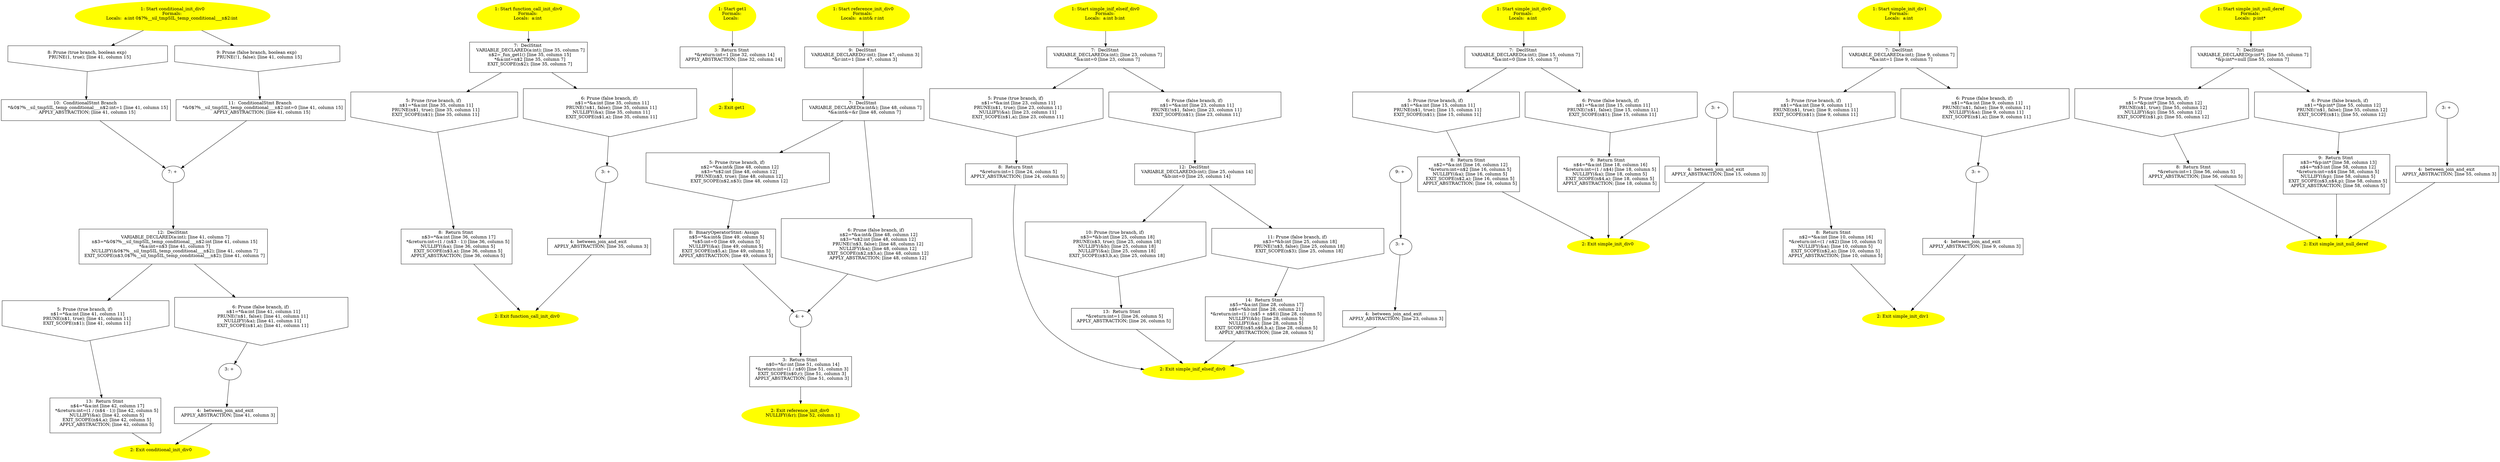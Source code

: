 /* @generated */
digraph cfg {
"conditional_init_div0#15409862859031639280.1a402395676f14cae9f26917a820e9ed_1" [label="1: Start conditional_init_div0\nFormals: \nLocals:  a:int 0$?%__sil_tmpSIL_temp_conditional___n$2:int \n  " color=yellow style=filled]
	

	 "conditional_init_div0#15409862859031639280.1a402395676f14cae9f26917a820e9ed_1" -> "conditional_init_div0#15409862859031639280.1a402395676f14cae9f26917a820e9ed_8" ;
	 "conditional_init_div0#15409862859031639280.1a402395676f14cae9f26917a820e9ed_1" -> "conditional_init_div0#15409862859031639280.1a402395676f14cae9f26917a820e9ed_9" ;
"conditional_init_div0#15409862859031639280.1a402395676f14cae9f26917a820e9ed_2" [label="2: Exit conditional_init_div0 \n  " color=yellow style=filled]
	

"conditional_init_div0#15409862859031639280.1a402395676f14cae9f26917a820e9ed_3" [label="3: + \n  " ]
	

	 "conditional_init_div0#15409862859031639280.1a402395676f14cae9f26917a820e9ed_3" -> "conditional_init_div0#15409862859031639280.1a402395676f14cae9f26917a820e9ed_4" ;
"conditional_init_div0#15409862859031639280.1a402395676f14cae9f26917a820e9ed_4" [label="4:  between_join_and_exit \n   APPLY_ABSTRACTION; [line 41, column 3]\n " shape="box"]
	

	 "conditional_init_div0#15409862859031639280.1a402395676f14cae9f26917a820e9ed_4" -> "conditional_init_div0#15409862859031639280.1a402395676f14cae9f26917a820e9ed_2" ;
"conditional_init_div0#15409862859031639280.1a402395676f14cae9f26917a820e9ed_5" [label="5: Prune (true branch, if) \n   n$1=*&a:int [line 41, column 11]\n  PRUNE(n$1, true); [line 41, column 11]\n  EXIT_SCOPE(n$1); [line 41, column 11]\n " shape="invhouse"]
	

	 "conditional_init_div0#15409862859031639280.1a402395676f14cae9f26917a820e9ed_5" -> "conditional_init_div0#15409862859031639280.1a402395676f14cae9f26917a820e9ed_13" ;
"conditional_init_div0#15409862859031639280.1a402395676f14cae9f26917a820e9ed_6" [label="6: Prune (false branch, if) \n   n$1=*&a:int [line 41, column 11]\n  PRUNE(!n$1, false); [line 41, column 11]\n  NULLIFY(&a); [line 41, column 11]\n  EXIT_SCOPE(n$1,a); [line 41, column 11]\n " shape="invhouse"]
	

	 "conditional_init_div0#15409862859031639280.1a402395676f14cae9f26917a820e9ed_6" -> "conditional_init_div0#15409862859031639280.1a402395676f14cae9f26917a820e9ed_3" ;
"conditional_init_div0#15409862859031639280.1a402395676f14cae9f26917a820e9ed_7" [label="7: + \n  " ]
	

	 "conditional_init_div0#15409862859031639280.1a402395676f14cae9f26917a820e9ed_7" -> "conditional_init_div0#15409862859031639280.1a402395676f14cae9f26917a820e9ed_12" ;
"conditional_init_div0#15409862859031639280.1a402395676f14cae9f26917a820e9ed_8" [label="8: Prune (true branch, boolean exp) \n   PRUNE(1, true); [line 41, column 15]\n " shape="invhouse"]
	

	 "conditional_init_div0#15409862859031639280.1a402395676f14cae9f26917a820e9ed_8" -> "conditional_init_div0#15409862859031639280.1a402395676f14cae9f26917a820e9ed_10" ;
"conditional_init_div0#15409862859031639280.1a402395676f14cae9f26917a820e9ed_9" [label="9: Prune (false branch, boolean exp) \n   PRUNE(!1, false); [line 41, column 15]\n " shape="invhouse"]
	

	 "conditional_init_div0#15409862859031639280.1a402395676f14cae9f26917a820e9ed_9" -> "conditional_init_div0#15409862859031639280.1a402395676f14cae9f26917a820e9ed_11" ;
"conditional_init_div0#15409862859031639280.1a402395676f14cae9f26917a820e9ed_10" [label="10:  ConditionalStmt Branch \n   *&0$?%__sil_tmpSIL_temp_conditional___n$2:int=1 [line 41, column 15]\n  APPLY_ABSTRACTION; [line 41, column 15]\n " shape="box"]
	

	 "conditional_init_div0#15409862859031639280.1a402395676f14cae9f26917a820e9ed_10" -> "conditional_init_div0#15409862859031639280.1a402395676f14cae9f26917a820e9ed_7" ;
"conditional_init_div0#15409862859031639280.1a402395676f14cae9f26917a820e9ed_11" [label="11:  ConditionalStmt Branch \n   *&0$?%__sil_tmpSIL_temp_conditional___n$2:int=0 [line 41, column 15]\n  APPLY_ABSTRACTION; [line 41, column 15]\n " shape="box"]
	

	 "conditional_init_div0#15409862859031639280.1a402395676f14cae9f26917a820e9ed_11" -> "conditional_init_div0#15409862859031639280.1a402395676f14cae9f26917a820e9ed_7" ;
"conditional_init_div0#15409862859031639280.1a402395676f14cae9f26917a820e9ed_12" [label="12:  DeclStmt \n   VARIABLE_DECLARED(a:int); [line 41, column 7]\n  n$3=*&0$?%__sil_tmpSIL_temp_conditional___n$2:int [line 41, column 15]\n  *&a:int=n$3 [line 41, column 7]\n  NULLIFY(&0$?%__sil_tmpSIL_temp_conditional___n$2); [line 41, column 7]\n  EXIT_SCOPE(n$3,0$?%__sil_tmpSIL_temp_conditional___n$2); [line 41, column 7]\n " shape="box"]
	

	 "conditional_init_div0#15409862859031639280.1a402395676f14cae9f26917a820e9ed_12" -> "conditional_init_div0#15409862859031639280.1a402395676f14cae9f26917a820e9ed_5" ;
	 "conditional_init_div0#15409862859031639280.1a402395676f14cae9f26917a820e9ed_12" -> "conditional_init_div0#15409862859031639280.1a402395676f14cae9f26917a820e9ed_6" ;
"conditional_init_div0#15409862859031639280.1a402395676f14cae9f26917a820e9ed_13" [label="13:  Return Stmt \n   n$4=*&a:int [line 42, column 17]\n  *&return:int=(1 / (n$4 - 1)) [line 42, column 5]\n  NULLIFY(&a); [line 42, column 5]\n  EXIT_SCOPE(n$4,a); [line 42, column 5]\n  APPLY_ABSTRACTION; [line 42, column 5]\n " shape="box"]
	

	 "conditional_init_div0#15409862859031639280.1a402395676f14cae9f26917a820e9ed_13" -> "conditional_init_div0#15409862859031639280.1a402395676f14cae9f26917a820e9ed_2" ;
"function_call_init_div0#7458225874916439501.0ec340f42ffbe340a808e1b8bee4f555_1" [label="1: Start function_call_init_div0\nFormals: \nLocals:  a:int \n  " color=yellow style=filled]
	

	 "function_call_init_div0#7458225874916439501.0ec340f42ffbe340a808e1b8bee4f555_1" -> "function_call_init_div0#7458225874916439501.0ec340f42ffbe340a808e1b8bee4f555_7" ;
"function_call_init_div0#7458225874916439501.0ec340f42ffbe340a808e1b8bee4f555_2" [label="2: Exit function_call_init_div0 \n  " color=yellow style=filled]
	

"function_call_init_div0#7458225874916439501.0ec340f42ffbe340a808e1b8bee4f555_3" [label="3: + \n  " ]
	

	 "function_call_init_div0#7458225874916439501.0ec340f42ffbe340a808e1b8bee4f555_3" -> "function_call_init_div0#7458225874916439501.0ec340f42ffbe340a808e1b8bee4f555_4" ;
"function_call_init_div0#7458225874916439501.0ec340f42ffbe340a808e1b8bee4f555_4" [label="4:  between_join_and_exit \n   APPLY_ABSTRACTION; [line 35, column 3]\n " shape="box"]
	

	 "function_call_init_div0#7458225874916439501.0ec340f42ffbe340a808e1b8bee4f555_4" -> "function_call_init_div0#7458225874916439501.0ec340f42ffbe340a808e1b8bee4f555_2" ;
"function_call_init_div0#7458225874916439501.0ec340f42ffbe340a808e1b8bee4f555_5" [label="5: Prune (true branch, if) \n   n$1=*&a:int [line 35, column 11]\n  PRUNE(n$1, true); [line 35, column 11]\n  EXIT_SCOPE(n$1); [line 35, column 11]\n " shape="invhouse"]
	

	 "function_call_init_div0#7458225874916439501.0ec340f42ffbe340a808e1b8bee4f555_5" -> "function_call_init_div0#7458225874916439501.0ec340f42ffbe340a808e1b8bee4f555_8" ;
"function_call_init_div0#7458225874916439501.0ec340f42ffbe340a808e1b8bee4f555_6" [label="6: Prune (false branch, if) \n   n$1=*&a:int [line 35, column 11]\n  PRUNE(!n$1, false); [line 35, column 11]\n  NULLIFY(&a); [line 35, column 11]\n  EXIT_SCOPE(n$1,a); [line 35, column 11]\n " shape="invhouse"]
	

	 "function_call_init_div0#7458225874916439501.0ec340f42ffbe340a808e1b8bee4f555_6" -> "function_call_init_div0#7458225874916439501.0ec340f42ffbe340a808e1b8bee4f555_3" ;
"function_call_init_div0#7458225874916439501.0ec340f42ffbe340a808e1b8bee4f555_7" [label="7:  DeclStmt \n   VARIABLE_DECLARED(a:int); [line 35, column 7]\n  n$2=_fun_get1() [line 35, column 15]\n  *&a:int=n$2 [line 35, column 7]\n  EXIT_SCOPE(n$2); [line 35, column 7]\n " shape="box"]
	

	 "function_call_init_div0#7458225874916439501.0ec340f42ffbe340a808e1b8bee4f555_7" -> "function_call_init_div0#7458225874916439501.0ec340f42ffbe340a808e1b8bee4f555_5" ;
	 "function_call_init_div0#7458225874916439501.0ec340f42ffbe340a808e1b8bee4f555_7" -> "function_call_init_div0#7458225874916439501.0ec340f42ffbe340a808e1b8bee4f555_6" ;
"function_call_init_div0#7458225874916439501.0ec340f42ffbe340a808e1b8bee4f555_8" [label="8:  Return Stmt \n   n$3=*&a:int [line 36, column 17]\n  *&return:int=(1 / (n$3 - 1)) [line 36, column 5]\n  NULLIFY(&a); [line 36, column 5]\n  EXIT_SCOPE(n$3,a); [line 36, column 5]\n  APPLY_ABSTRACTION; [line 36, column 5]\n " shape="box"]
	

	 "function_call_init_div0#7458225874916439501.0ec340f42ffbe340a808e1b8bee4f555_8" -> "function_call_init_div0#7458225874916439501.0ec340f42ffbe340a808e1b8bee4f555_2" ;
"get1#13610294053118758587.bb56087449b1c212bd814280133976bb_1" [label="1: Start get1\nFormals: \nLocals:  \n  " color=yellow style=filled]
	

	 "get1#13610294053118758587.bb56087449b1c212bd814280133976bb_1" -> "get1#13610294053118758587.bb56087449b1c212bd814280133976bb_3" ;
"get1#13610294053118758587.bb56087449b1c212bd814280133976bb_2" [label="2: Exit get1 \n  " color=yellow style=filled]
	

"get1#13610294053118758587.bb56087449b1c212bd814280133976bb_3" [label="3:  Return Stmt \n   *&return:int=1 [line 32, column 14]\n  APPLY_ABSTRACTION; [line 32, column 14]\n " shape="box"]
	

	 "get1#13610294053118758587.bb56087449b1c212bd814280133976bb_3" -> "get1#13610294053118758587.bb56087449b1c212bd814280133976bb_2" ;
"reference_init_div0#8765531464226376816.66e8a6545ef6e4641561744b4125ae49_1" [label="1: Start reference_init_div0\nFormals: \nLocals:  a:int& r:int \n  " color=yellow style=filled]
	

	 "reference_init_div0#8765531464226376816.66e8a6545ef6e4641561744b4125ae49_1" -> "reference_init_div0#8765531464226376816.66e8a6545ef6e4641561744b4125ae49_9" ;
"reference_init_div0#8765531464226376816.66e8a6545ef6e4641561744b4125ae49_2" [label="2: Exit reference_init_div0 \n   NULLIFY(&r); [line 52, column 1]\n " color=yellow style=filled]
	

"reference_init_div0#8765531464226376816.66e8a6545ef6e4641561744b4125ae49_3" [label="3:  Return Stmt \n   n$0=*&r:int [line 51, column 14]\n  *&return:int=(1 / n$0) [line 51, column 3]\n  EXIT_SCOPE(n$0,r); [line 51, column 3]\n  APPLY_ABSTRACTION; [line 51, column 3]\n " shape="box"]
	

	 "reference_init_div0#8765531464226376816.66e8a6545ef6e4641561744b4125ae49_3" -> "reference_init_div0#8765531464226376816.66e8a6545ef6e4641561744b4125ae49_2" ;
"reference_init_div0#8765531464226376816.66e8a6545ef6e4641561744b4125ae49_4" [label="4: + \n  " ]
	

	 "reference_init_div0#8765531464226376816.66e8a6545ef6e4641561744b4125ae49_4" -> "reference_init_div0#8765531464226376816.66e8a6545ef6e4641561744b4125ae49_3" ;
"reference_init_div0#8765531464226376816.66e8a6545ef6e4641561744b4125ae49_5" [label="5: Prune (true branch, if) \n   n$2=*&a:int& [line 48, column 12]\n  n$3=*n$2:int [line 48, column 12]\n  PRUNE(n$3, true); [line 48, column 12]\n  EXIT_SCOPE(n$2,n$3); [line 48, column 12]\n " shape="invhouse"]
	

	 "reference_init_div0#8765531464226376816.66e8a6545ef6e4641561744b4125ae49_5" -> "reference_init_div0#8765531464226376816.66e8a6545ef6e4641561744b4125ae49_8" ;
"reference_init_div0#8765531464226376816.66e8a6545ef6e4641561744b4125ae49_6" [label="6: Prune (false branch, if) \n   n$2=*&a:int& [line 48, column 12]\n  n$3=*n$2:int [line 48, column 12]\n  PRUNE(!n$3, false); [line 48, column 12]\n  NULLIFY(&a); [line 48, column 12]\n  EXIT_SCOPE(n$2,n$3,a); [line 48, column 12]\n  APPLY_ABSTRACTION; [line 48, column 12]\n " shape="invhouse"]
	

	 "reference_init_div0#8765531464226376816.66e8a6545ef6e4641561744b4125ae49_6" -> "reference_init_div0#8765531464226376816.66e8a6545ef6e4641561744b4125ae49_4" ;
"reference_init_div0#8765531464226376816.66e8a6545ef6e4641561744b4125ae49_7" [label="7:  DeclStmt \n   VARIABLE_DECLARED(a:int&); [line 48, column 7]\n  *&a:int&=&r [line 48, column 7]\n " shape="box"]
	

	 "reference_init_div0#8765531464226376816.66e8a6545ef6e4641561744b4125ae49_7" -> "reference_init_div0#8765531464226376816.66e8a6545ef6e4641561744b4125ae49_5" ;
	 "reference_init_div0#8765531464226376816.66e8a6545ef6e4641561744b4125ae49_7" -> "reference_init_div0#8765531464226376816.66e8a6545ef6e4641561744b4125ae49_6" ;
"reference_init_div0#8765531464226376816.66e8a6545ef6e4641561744b4125ae49_8" [label="8:  BinaryOperatorStmt: Assign \n   n$5=*&a:int& [line 49, column 5]\n  *n$5:int=0 [line 49, column 5]\n  NULLIFY(&a); [line 49, column 5]\n  EXIT_SCOPE(n$5,a); [line 49, column 5]\n  APPLY_ABSTRACTION; [line 49, column 5]\n " shape="box"]
	

	 "reference_init_div0#8765531464226376816.66e8a6545ef6e4641561744b4125ae49_8" -> "reference_init_div0#8765531464226376816.66e8a6545ef6e4641561744b4125ae49_4" ;
"reference_init_div0#8765531464226376816.66e8a6545ef6e4641561744b4125ae49_9" [label="9:  DeclStmt \n   VARIABLE_DECLARED(r:int); [line 47, column 3]\n  *&r:int=1 [line 47, column 3]\n " shape="box"]
	

	 "reference_init_div0#8765531464226376816.66e8a6545ef6e4641561744b4125ae49_9" -> "reference_init_div0#8765531464226376816.66e8a6545ef6e4641561744b4125ae49_7" ;
"simple_inif_elseif_div0#1757541495273878703.c8ccefe72cee28b41298deb3c0060bd6_1" [label="1: Start simple_inif_elseif_div0\nFormals: \nLocals:  a:int b:int \n  " color=yellow style=filled]
	

	 "simple_inif_elseif_div0#1757541495273878703.c8ccefe72cee28b41298deb3c0060bd6_1" -> "simple_inif_elseif_div0#1757541495273878703.c8ccefe72cee28b41298deb3c0060bd6_7" ;
"simple_inif_elseif_div0#1757541495273878703.c8ccefe72cee28b41298deb3c0060bd6_2" [label="2: Exit simple_inif_elseif_div0 \n  " color=yellow style=filled]
	

"simple_inif_elseif_div0#1757541495273878703.c8ccefe72cee28b41298deb3c0060bd6_3" [label="3: + \n  " ]
	

	 "simple_inif_elseif_div0#1757541495273878703.c8ccefe72cee28b41298deb3c0060bd6_3" -> "simple_inif_elseif_div0#1757541495273878703.c8ccefe72cee28b41298deb3c0060bd6_4" ;
"simple_inif_elseif_div0#1757541495273878703.c8ccefe72cee28b41298deb3c0060bd6_4" [label="4:  between_join_and_exit \n   APPLY_ABSTRACTION; [line 23, column 3]\n " shape="box"]
	

	 "simple_inif_elseif_div0#1757541495273878703.c8ccefe72cee28b41298deb3c0060bd6_4" -> "simple_inif_elseif_div0#1757541495273878703.c8ccefe72cee28b41298deb3c0060bd6_2" ;
"simple_inif_elseif_div0#1757541495273878703.c8ccefe72cee28b41298deb3c0060bd6_5" [label="5: Prune (true branch, if) \n   n$1=*&a:int [line 23, column 11]\n  PRUNE(n$1, true); [line 23, column 11]\n  NULLIFY(&a); [line 23, column 11]\n  EXIT_SCOPE(n$1,a); [line 23, column 11]\n " shape="invhouse"]
	

	 "simple_inif_elseif_div0#1757541495273878703.c8ccefe72cee28b41298deb3c0060bd6_5" -> "simple_inif_elseif_div0#1757541495273878703.c8ccefe72cee28b41298deb3c0060bd6_8" ;
"simple_inif_elseif_div0#1757541495273878703.c8ccefe72cee28b41298deb3c0060bd6_6" [label="6: Prune (false branch, if) \n   n$1=*&a:int [line 23, column 11]\n  PRUNE(!n$1, false); [line 23, column 11]\n  EXIT_SCOPE(n$1); [line 23, column 11]\n " shape="invhouse"]
	

	 "simple_inif_elseif_div0#1757541495273878703.c8ccefe72cee28b41298deb3c0060bd6_6" -> "simple_inif_elseif_div0#1757541495273878703.c8ccefe72cee28b41298deb3c0060bd6_12" ;
"simple_inif_elseif_div0#1757541495273878703.c8ccefe72cee28b41298deb3c0060bd6_7" [label="7:  DeclStmt \n   VARIABLE_DECLARED(a:int); [line 23, column 7]\n  *&a:int=0 [line 23, column 7]\n " shape="box"]
	

	 "simple_inif_elseif_div0#1757541495273878703.c8ccefe72cee28b41298deb3c0060bd6_7" -> "simple_inif_elseif_div0#1757541495273878703.c8ccefe72cee28b41298deb3c0060bd6_5" ;
	 "simple_inif_elseif_div0#1757541495273878703.c8ccefe72cee28b41298deb3c0060bd6_7" -> "simple_inif_elseif_div0#1757541495273878703.c8ccefe72cee28b41298deb3c0060bd6_6" ;
"simple_inif_elseif_div0#1757541495273878703.c8ccefe72cee28b41298deb3c0060bd6_8" [label="8:  Return Stmt \n   *&return:int=1 [line 24, column 5]\n  APPLY_ABSTRACTION; [line 24, column 5]\n " shape="box"]
	

	 "simple_inif_elseif_div0#1757541495273878703.c8ccefe72cee28b41298deb3c0060bd6_8" -> "simple_inif_elseif_div0#1757541495273878703.c8ccefe72cee28b41298deb3c0060bd6_2" ;
"simple_inif_elseif_div0#1757541495273878703.c8ccefe72cee28b41298deb3c0060bd6_9" [label="9: + \n  " ]
	

	 "simple_inif_elseif_div0#1757541495273878703.c8ccefe72cee28b41298deb3c0060bd6_9" -> "simple_inif_elseif_div0#1757541495273878703.c8ccefe72cee28b41298deb3c0060bd6_3" ;
"simple_inif_elseif_div0#1757541495273878703.c8ccefe72cee28b41298deb3c0060bd6_10" [label="10: Prune (true branch, if) \n   n$3=*&b:int [line 25, column 18]\n  PRUNE(n$3, true); [line 25, column 18]\n  NULLIFY(&b); [line 25, column 18]\n  NULLIFY(&a); [line 25, column 18]\n  EXIT_SCOPE(n$3,b,a); [line 25, column 18]\n " shape="invhouse"]
	

	 "simple_inif_elseif_div0#1757541495273878703.c8ccefe72cee28b41298deb3c0060bd6_10" -> "simple_inif_elseif_div0#1757541495273878703.c8ccefe72cee28b41298deb3c0060bd6_13" ;
"simple_inif_elseif_div0#1757541495273878703.c8ccefe72cee28b41298deb3c0060bd6_11" [label="11: Prune (false branch, if) \n   n$3=*&b:int [line 25, column 18]\n  PRUNE(!n$3, false); [line 25, column 18]\n  EXIT_SCOPE(n$3); [line 25, column 18]\n " shape="invhouse"]
	

	 "simple_inif_elseif_div0#1757541495273878703.c8ccefe72cee28b41298deb3c0060bd6_11" -> "simple_inif_elseif_div0#1757541495273878703.c8ccefe72cee28b41298deb3c0060bd6_14" ;
"simple_inif_elseif_div0#1757541495273878703.c8ccefe72cee28b41298deb3c0060bd6_12" [label="12:  DeclStmt \n   VARIABLE_DECLARED(b:int); [line 25, column 14]\n  *&b:int=0 [line 25, column 14]\n " shape="box"]
	

	 "simple_inif_elseif_div0#1757541495273878703.c8ccefe72cee28b41298deb3c0060bd6_12" -> "simple_inif_elseif_div0#1757541495273878703.c8ccefe72cee28b41298deb3c0060bd6_10" ;
	 "simple_inif_elseif_div0#1757541495273878703.c8ccefe72cee28b41298deb3c0060bd6_12" -> "simple_inif_elseif_div0#1757541495273878703.c8ccefe72cee28b41298deb3c0060bd6_11" ;
"simple_inif_elseif_div0#1757541495273878703.c8ccefe72cee28b41298deb3c0060bd6_13" [label="13:  Return Stmt \n   *&return:int=1 [line 26, column 5]\n  APPLY_ABSTRACTION; [line 26, column 5]\n " shape="box"]
	

	 "simple_inif_elseif_div0#1757541495273878703.c8ccefe72cee28b41298deb3c0060bd6_13" -> "simple_inif_elseif_div0#1757541495273878703.c8ccefe72cee28b41298deb3c0060bd6_2" ;
"simple_inif_elseif_div0#1757541495273878703.c8ccefe72cee28b41298deb3c0060bd6_14" [label="14:  Return Stmt \n   n$5=*&a:int [line 28, column 17]\n  n$6=*&b:int [line 28, column 21]\n  *&return:int=(1 / (n$5 + n$6)) [line 28, column 5]\n  NULLIFY(&b); [line 28, column 5]\n  NULLIFY(&a); [line 28, column 5]\n  EXIT_SCOPE(n$5,n$6,b,a); [line 28, column 5]\n  APPLY_ABSTRACTION; [line 28, column 5]\n " shape="box"]
	

	 "simple_inif_elseif_div0#1757541495273878703.c8ccefe72cee28b41298deb3c0060bd6_14" -> "simple_inif_elseif_div0#1757541495273878703.c8ccefe72cee28b41298deb3c0060bd6_2" ;
"simple_init_div0#11745425529376514034.212fa73086397a0d668498a9c8eff99e_1" [label="1: Start simple_init_div0\nFormals: \nLocals:  a:int \n  " color=yellow style=filled]
	

	 "simple_init_div0#11745425529376514034.212fa73086397a0d668498a9c8eff99e_1" -> "simple_init_div0#11745425529376514034.212fa73086397a0d668498a9c8eff99e_7" ;
"simple_init_div0#11745425529376514034.212fa73086397a0d668498a9c8eff99e_2" [label="2: Exit simple_init_div0 \n  " color=yellow style=filled]
	

"simple_init_div0#11745425529376514034.212fa73086397a0d668498a9c8eff99e_3" [label="3: + \n  " ]
	

	 "simple_init_div0#11745425529376514034.212fa73086397a0d668498a9c8eff99e_3" -> "simple_init_div0#11745425529376514034.212fa73086397a0d668498a9c8eff99e_4" ;
"simple_init_div0#11745425529376514034.212fa73086397a0d668498a9c8eff99e_4" [label="4:  between_join_and_exit \n   APPLY_ABSTRACTION; [line 15, column 3]\n " shape="box"]
	

	 "simple_init_div0#11745425529376514034.212fa73086397a0d668498a9c8eff99e_4" -> "simple_init_div0#11745425529376514034.212fa73086397a0d668498a9c8eff99e_2" ;
"simple_init_div0#11745425529376514034.212fa73086397a0d668498a9c8eff99e_5" [label="5: Prune (true branch, if) \n   n$1=*&a:int [line 15, column 11]\n  PRUNE(n$1, true); [line 15, column 11]\n  EXIT_SCOPE(n$1); [line 15, column 11]\n " shape="invhouse"]
	

	 "simple_init_div0#11745425529376514034.212fa73086397a0d668498a9c8eff99e_5" -> "simple_init_div0#11745425529376514034.212fa73086397a0d668498a9c8eff99e_8" ;
"simple_init_div0#11745425529376514034.212fa73086397a0d668498a9c8eff99e_6" [label="6: Prune (false branch, if) \n   n$1=*&a:int [line 15, column 11]\n  PRUNE(!n$1, false); [line 15, column 11]\n  EXIT_SCOPE(n$1); [line 15, column 11]\n " shape="invhouse"]
	

	 "simple_init_div0#11745425529376514034.212fa73086397a0d668498a9c8eff99e_6" -> "simple_init_div0#11745425529376514034.212fa73086397a0d668498a9c8eff99e_9" ;
"simple_init_div0#11745425529376514034.212fa73086397a0d668498a9c8eff99e_7" [label="7:  DeclStmt \n   VARIABLE_DECLARED(a:int); [line 15, column 7]\n  *&a:int=0 [line 15, column 7]\n " shape="box"]
	

	 "simple_init_div0#11745425529376514034.212fa73086397a0d668498a9c8eff99e_7" -> "simple_init_div0#11745425529376514034.212fa73086397a0d668498a9c8eff99e_5" ;
	 "simple_init_div0#11745425529376514034.212fa73086397a0d668498a9c8eff99e_7" -> "simple_init_div0#11745425529376514034.212fa73086397a0d668498a9c8eff99e_6" ;
"simple_init_div0#11745425529376514034.212fa73086397a0d668498a9c8eff99e_8" [label="8:  Return Stmt \n   n$2=*&a:int [line 16, column 12]\n  *&return:int=n$2 [line 16, column 5]\n  NULLIFY(&a); [line 16, column 5]\n  EXIT_SCOPE(n$2,a); [line 16, column 5]\n  APPLY_ABSTRACTION; [line 16, column 5]\n " shape="box"]
	

	 "simple_init_div0#11745425529376514034.212fa73086397a0d668498a9c8eff99e_8" -> "simple_init_div0#11745425529376514034.212fa73086397a0d668498a9c8eff99e_2" ;
"simple_init_div0#11745425529376514034.212fa73086397a0d668498a9c8eff99e_9" [label="9:  Return Stmt \n   n$4=*&a:int [line 18, column 16]\n  *&return:int=(1 / n$4) [line 18, column 5]\n  NULLIFY(&a); [line 18, column 5]\n  EXIT_SCOPE(n$4,a); [line 18, column 5]\n  APPLY_ABSTRACTION; [line 18, column 5]\n " shape="box"]
	

	 "simple_init_div0#11745425529376514034.212fa73086397a0d668498a9c8eff99e_9" -> "simple_init_div0#11745425529376514034.212fa73086397a0d668498a9c8eff99e_2" ;
"simple_init_div1#11746272153330047279.0563640869475a4683e824c15c85a68a_1" [label="1: Start simple_init_div1\nFormals: \nLocals:  a:int \n  " color=yellow style=filled]
	

	 "simple_init_div1#11746272153330047279.0563640869475a4683e824c15c85a68a_1" -> "simple_init_div1#11746272153330047279.0563640869475a4683e824c15c85a68a_7" ;
"simple_init_div1#11746272153330047279.0563640869475a4683e824c15c85a68a_2" [label="2: Exit simple_init_div1 \n  " color=yellow style=filled]
	

"simple_init_div1#11746272153330047279.0563640869475a4683e824c15c85a68a_3" [label="3: + \n  " ]
	

	 "simple_init_div1#11746272153330047279.0563640869475a4683e824c15c85a68a_3" -> "simple_init_div1#11746272153330047279.0563640869475a4683e824c15c85a68a_4" ;
"simple_init_div1#11746272153330047279.0563640869475a4683e824c15c85a68a_4" [label="4:  between_join_and_exit \n   APPLY_ABSTRACTION; [line 9, column 3]\n " shape="box"]
	

	 "simple_init_div1#11746272153330047279.0563640869475a4683e824c15c85a68a_4" -> "simple_init_div1#11746272153330047279.0563640869475a4683e824c15c85a68a_2" ;
"simple_init_div1#11746272153330047279.0563640869475a4683e824c15c85a68a_5" [label="5: Prune (true branch, if) \n   n$1=*&a:int [line 9, column 11]\n  PRUNE(n$1, true); [line 9, column 11]\n  EXIT_SCOPE(n$1); [line 9, column 11]\n " shape="invhouse"]
	

	 "simple_init_div1#11746272153330047279.0563640869475a4683e824c15c85a68a_5" -> "simple_init_div1#11746272153330047279.0563640869475a4683e824c15c85a68a_8" ;
"simple_init_div1#11746272153330047279.0563640869475a4683e824c15c85a68a_6" [label="6: Prune (false branch, if) \n   n$1=*&a:int [line 9, column 11]\n  PRUNE(!n$1, false); [line 9, column 11]\n  NULLIFY(&a); [line 9, column 11]\n  EXIT_SCOPE(n$1,a); [line 9, column 11]\n " shape="invhouse"]
	

	 "simple_init_div1#11746272153330047279.0563640869475a4683e824c15c85a68a_6" -> "simple_init_div1#11746272153330047279.0563640869475a4683e824c15c85a68a_3" ;
"simple_init_div1#11746272153330047279.0563640869475a4683e824c15c85a68a_7" [label="7:  DeclStmt \n   VARIABLE_DECLARED(a:int); [line 9, column 7]\n  *&a:int=1 [line 9, column 7]\n " shape="box"]
	

	 "simple_init_div1#11746272153330047279.0563640869475a4683e824c15c85a68a_7" -> "simple_init_div1#11746272153330047279.0563640869475a4683e824c15c85a68a_5" ;
	 "simple_init_div1#11746272153330047279.0563640869475a4683e824c15c85a68a_7" -> "simple_init_div1#11746272153330047279.0563640869475a4683e824c15c85a68a_6" ;
"simple_init_div1#11746272153330047279.0563640869475a4683e824c15c85a68a_8" [label="8:  Return Stmt \n   n$2=*&a:int [line 10, column 16]\n  *&return:int=(1 / n$2) [line 10, column 5]\n  NULLIFY(&a); [line 10, column 5]\n  EXIT_SCOPE(n$2,a); [line 10, column 5]\n  APPLY_ABSTRACTION; [line 10, column 5]\n " shape="box"]
	

	 "simple_init_div1#11746272153330047279.0563640869475a4683e824c15c85a68a_8" -> "simple_init_div1#11746272153330047279.0563640869475a4683e824c15c85a68a_2" ;
"simple_init_null_deref#4388790903269166010.3931bff4c48c8b02a470a54ec37db174_1" [label="1: Start simple_init_null_deref\nFormals: \nLocals:  p:int* \n  " color=yellow style=filled]
	

	 "simple_init_null_deref#4388790903269166010.3931bff4c48c8b02a470a54ec37db174_1" -> "simple_init_null_deref#4388790903269166010.3931bff4c48c8b02a470a54ec37db174_7" ;
"simple_init_null_deref#4388790903269166010.3931bff4c48c8b02a470a54ec37db174_2" [label="2: Exit simple_init_null_deref \n  " color=yellow style=filled]
	

"simple_init_null_deref#4388790903269166010.3931bff4c48c8b02a470a54ec37db174_3" [label="3: + \n  " ]
	

	 "simple_init_null_deref#4388790903269166010.3931bff4c48c8b02a470a54ec37db174_3" -> "simple_init_null_deref#4388790903269166010.3931bff4c48c8b02a470a54ec37db174_4" ;
"simple_init_null_deref#4388790903269166010.3931bff4c48c8b02a470a54ec37db174_4" [label="4:  between_join_and_exit \n   APPLY_ABSTRACTION; [line 55, column 3]\n " shape="box"]
	

	 "simple_init_null_deref#4388790903269166010.3931bff4c48c8b02a470a54ec37db174_4" -> "simple_init_null_deref#4388790903269166010.3931bff4c48c8b02a470a54ec37db174_2" ;
"simple_init_null_deref#4388790903269166010.3931bff4c48c8b02a470a54ec37db174_5" [label="5: Prune (true branch, if) \n   n$1=*&p:int* [line 55, column 12]\n  PRUNE(n$1, true); [line 55, column 12]\n  NULLIFY(&p); [line 55, column 12]\n  EXIT_SCOPE(n$1,p); [line 55, column 12]\n " shape="invhouse"]
	

	 "simple_init_null_deref#4388790903269166010.3931bff4c48c8b02a470a54ec37db174_5" -> "simple_init_null_deref#4388790903269166010.3931bff4c48c8b02a470a54ec37db174_8" ;
"simple_init_null_deref#4388790903269166010.3931bff4c48c8b02a470a54ec37db174_6" [label="6: Prune (false branch, if) \n   n$1=*&p:int* [line 55, column 12]\n  PRUNE(!n$1, false); [line 55, column 12]\n  EXIT_SCOPE(n$1); [line 55, column 12]\n " shape="invhouse"]
	

	 "simple_init_null_deref#4388790903269166010.3931bff4c48c8b02a470a54ec37db174_6" -> "simple_init_null_deref#4388790903269166010.3931bff4c48c8b02a470a54ec37db174_9" ;
"simple_init_null_deref#4388790903269166010.3931bff4c48c8b02a470a54ec37db174_7" [label="7:  DeclStmt \n   VARIABLE_DECLARED(p:int*); [line 55, column 7]\n  *&p:int*=null [line 55, column 7]\n " shape="box"]
	

	 "simple_init_null_deref#4388790903269166010.3931bff4c48c8b02a470a54ec37db174_7" -> "simple_init_null_deref#4388790903269166010.3931bff4c48c8b02a470a54ec37db174_5" ;
	 "simple_init_null_deref#4388790903269166010.3931bff4c48c8b02a470a54ec37db174_7" -> "simple_init_null_deref#4388790903269166010.3931bff4c48c8b02a470a54ec37db174_6" ;
"simple_init_null_deref#4388790903269166010.3931bff4c48c8b02a470a54ec37db174_8" [label="8:  Return Stmt \n   *&return:int=1 [line 56, column 5]\n  APPLY_ABSTRACTION; [line 56, column 5]\n " shape="box"]
	

	 "simple_init_null_deref#4388790903269166010.3931bff4c48c8b02a470a54ec37db174_8" -> "simple_init_null_deref#4388790903269166010.3931bff4c48c8b02a470a54ec37db174_2" ;
"simple_init_null_deref#4388790903269166010.3931bff4c48c8b02a470a54ec37db174_9" [label="9:  Return Stmt \n   n$3=*&p:int* [line 58, column 13]\n  n$4=*n$3:int [line 58, column 12]\n  *&return:int=n$4 [line 58, column 5]\n  NULLIFY(&p); [line 58, column 5]\n  EXIT_SCOPE(n$3,n$4,p); [line 58, column 5]\n  APPLY_ABSTRACTION; [line 58, column 5]\n " shape="box"]
	

	 "simple_init_null_deref#4388790903269166010.3931bff4c48c8b02a470a54ec37db174_9" -> "simple_init_null_deref#4388790903269166010.3931bff4c48c8b02a470a54ec37db174_2" ;
}
